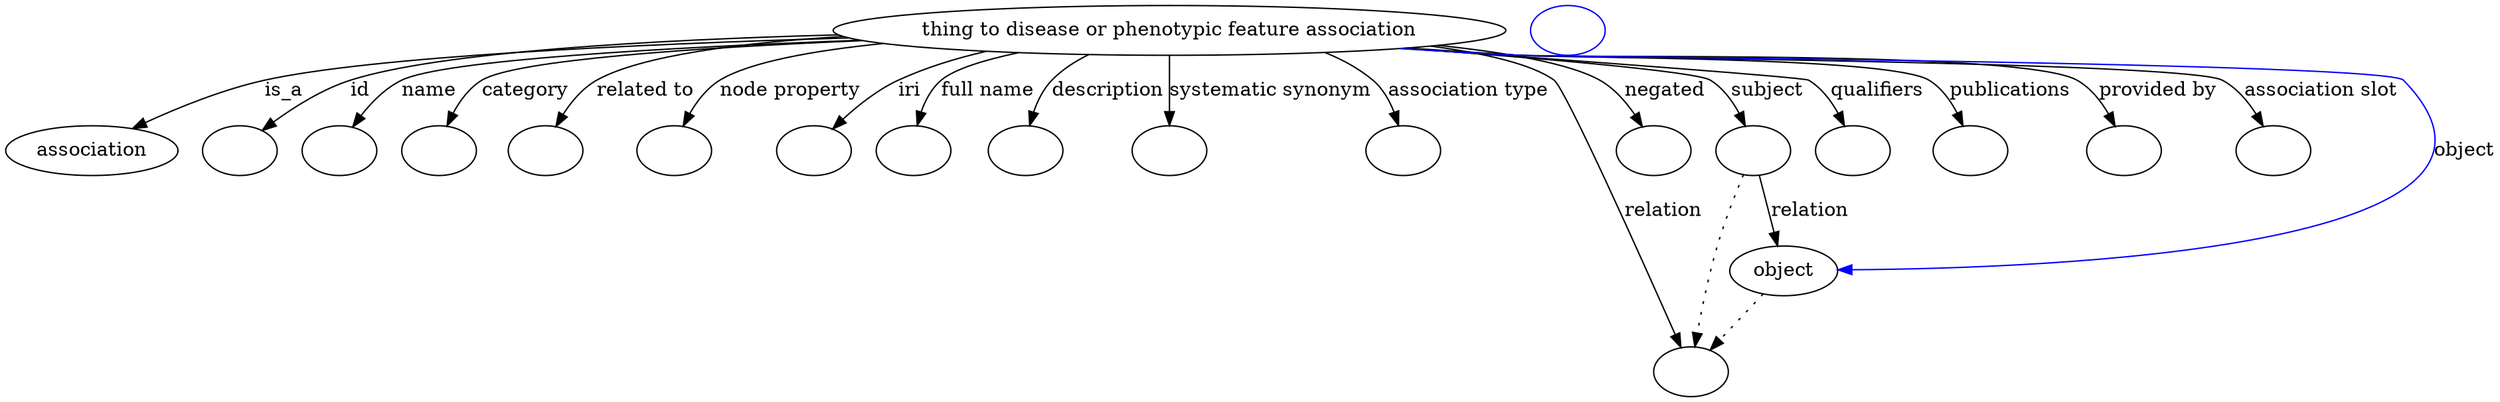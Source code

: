 digraph {
	graph [bb="0,0,1512.6,281"];
	node [label="\N"];
	"thing to disease or phenotypic feature association"	 [height=0.5,
		label="thing to disease or phenotypic feature association",
		pos="730.4,263",
		width=5.1241];
	association	 [height=0.5,
		pos="49.402,177",
		width=1.3723];
	"thing to disease or phenotypic feature association" -> association	 [label=is_a,
		lp="189.68,220",
		pos="e,78.951,191.51 555.09,257.39 420.84,252.01 247.24,242.38 177.85,227 146.67,220.09 113.09,206.8 88.091,195.65"];
	id	 [color=black,
		height=0.5,
		label="",
		pos="143.4,177",
		width=0.75];
	"thing to disease or phenotypic feature association" -> id	 [color=black,
		label=id,
		lp="245.85,220",
		pos="e,162.66,190.03 554.51,257.57 438.22,252.55 297.01,243.31 239.51,227 215.1,220.07 189.72,206.56 171.18,195.33",
		style=solid];
	name	 [color=black,
		height=0.5,
		label="",
		pos="215.4,177",
		width=0.75];
	"thing to disease or phenotypic feature association" -> name	 [color=black,
		label=name,
		lp="294.56,220",
		pos="e,229.98,192.62 567.13,254.57 449.09,247.7 305.83,237.45 279.08,227 263.55,220.93 248.74,209.75 237.32,199.5",
		style=solid];
	category	 [color=black,
		height=0.5,
		label="",
		pos="287.4,177",
		width=0.75];
	"thing to disease or phenotypic feature association" -> category	 [color=black,
		label=category,
		lp="353.5,220",
		pos="e,296.73,193.97 568.54,254.34 466.75,247.87 350.7,238.24 329.21,227 318.46,221.38 309.38,211.7 302.46,202.34",
		style=solid];
	"related to"	 [color=black,
		height=0.5,
		label="",
		pos="359.4,177",
		width=0.75];
	"thing to disease or phenotypic feature association" -> "related to"	 [color=black,
		label="related to",
		lp="422.64,220",
		pos="e,367.34,194.35 580.43,252.43 499.36,245.73 412.46,236.54 395.93,227 386.29,221.44 378.48,212.2 372.59,203.17",
		style=solid];
	"node property"	 [color=black,
		height=0.5,
		label="",
		pos="432.4,177",
		width=0.75];
	"thing to disease or phenotypic feature association" -> "node property"	 [color=black,
		label="node property",
		lp="505.47,220",
		pos="e,439.76,194.7 577.94,252.82 530.75,247.41 485.97,239.23 466.26,227 457.27,221.42 450.1,212.47 444.72,203.67",
		style=solid];
	iri	 [color=black,
		height=0.5,
		label="",
		pos="504.4,177",
		width=0.75];
	"thing to disease or phenotypic feature association" -> iri	 [color=black,
		label=iri,
		lp="578.62,220",
		pos="e,520.38,191.84 633.21,247.59 612.46,242.48 591.06,235.77 571.96,227 556.23,219.78 540.57,208.52 528.29,198.5",
		style=solid];
	"full name"	 [color=black,
		height=0.5,
		label="",
		pos="576.4,177",
		width=0.75];
	"thing to disease or phenotypic feature association" -> "full name"	 [color=black,
		label="full name",
		lp="626.03,220",
		pos="e,580.5,195.08 649.74,246.74 627.75,241.04 607.64,234.24 599.14,227 592.26,221.13 587.35,212.75 583.9,204.51",
		style=solid];
	description	 [color=black,
		height=0.5,
		label="",
		pos="648.4,177",
		width=0.75];
	"thing to disease or phenotypic feature association" -> description	 [color=black,
		label=description,
		lp="695.51,220",
		pos="e,650.74,195.26 686.59,245.41 678.26,240.46 670.27,234.37 664.19,227 659.04,220.75 655.56,212.8 653.22,205.09",
		style=solid];
	"systematic synonym"	 [color=black,
		height=0.5,
		label="",
		pos="730.4,177",
		width=0.75];
	"thing to disease or phenotypic feature association" -> "systematic synonym"	 [color=black,
		label="systematic synonym",
		lp="787.37,220",
		pos="e,730.4,195.21 730.4,244.76 730.4,233.36 730.4,218.43 730.4,205.49",
		style=solid];
	"association type"	 [color=black,
		height=0.5,
		label="",
		pos="867.4,177",
		width=0.75];
	"thing to disease or phenotypic feature association" -> "association type"	 [color=black,
		label="association type",
		lp="901.31,220",
		pos="e,863.48,194.95 812.66,246.85 824.57,241.9 835.97,235.44 845.4,227 852.03,221.07 856.76,212.76 860.09,204.63",
		style=solid];
	subject	 [color=black,
		height=0.5,
		label="",
		pos="1077.4,177",
		width=0.75];
	"thing to disease or phenotypic feature association" -> subject	 [color=black,
		label=subject,
		lp="1078.2,220",
		pos="e,1070,194.79 862.12,250.35 944.02,242.07 1035.3,231.91 1043.4,227 1052.5,221.52 1059.7,212.58 1065.1,203.77",
		style=solid];
	negated	 [color=black,
		height=0.5,
		label="",
		pos="1005.4,177",
		width=0.75];
	"thing to disease or phenotypic feature association" -> negated	 [color=black,
		label=negated,
		lp="1017.2,220",
		pos="e,1002.1,195.01 859.77,250.12 916.54,243.46 972.8,235.04 983.4,227 990.68,221.48 995.6,213.04 998.9,204.65",
		style=solid];
	relation	 [color=black,
		height=0.5,
		label="",
		pos="1053.4,18",
		width=0.75];
	"thing to disease or phenotypic feature association" -> relation	 [color=black,
		label=relation,
		lp="1005.8,134",
		pos="e,1041.5,34.585 873.32,251.6 907.41,246.25 937.64,238.42 950.4,227 973.78,206.07 957.04,187.84 969.4,159 987.75,116.17 1016.9,70.532 \
1035.6,43.143",
		style=solid];
	qualifiers	 [color=black,
		height=0.5,
		label="",
		pos="1149.4,177",
		width=0.75];
	"thing to disease or phenotypic feature association" -> qualifiers	 [color=black,
		label=qualifiers,
		lp="1147.5,220",
		pos="e,1138.4,193.97 862.97,250.44 969.27,240.33 1101,227.68 1102.4,227 1114,221.31 1124.2,211.49 1132.1,202.05",
		style=solid];
	publications	 [color=black,
		height=0.5,
		label="",
		pos="1221.4,177",
		width=0.75];
	"thing to disease or phenotypic feature association" -> publications	 [color=black,
		label=publications,
		lp="1230.6,220",
		pos="e,1211.4,194.07 861.96,250.34 882.52,248.47 903.53,246.63 923.4,245 979.8,240.37 1126.7,252.12 1177.4,227 1188.6,221.44 1198.2,211.64 \
1205.6,202.18",
		style=solid];
	"provided by"	 [color=black,
		height=0.5,
		label="",
		pos="1301.4,177",
		width=0.75];
	"thing to disease or phenotypic feature association" -> "provided by"	 [color=black,
		label="provided by",
		lp="1317,220",
		pos="e,1294.8,194.53 860.11,250.17 881.25,248.29 902.93,246.49 923.4,245 961.69,242.22 1235.1,246.07 1268.4,227 1277.6,221.71 1284.8,\
212.65 1290,203.68",
		style=solid];
	"association slot"	 [color=black,
		height=0.5,
		label="",
		pos="1391.4,177",
		width=0.75];
	"thing to disease or phenotypic feature association" -> "association slot"	 [color=black,
		label="association slot",
		lp="1413.4,220",
		pos="e,1383.5,194.62 859.06,250.08 880.53,248.18 902.58,246.4 923.4,245 971.22,241.77 1312.1,249.46 1354.4,227 1364.4,221.71 1372.4,212.4 \
1378.4,203.23",
		style=solid];
	object	 [height=0.5,
		pos="1113.4,91",
		width=0.88096];
	"thing to disease or phenotypic feature association" -> object	 [color=blue,
		label=object,
		lp="1495.5,177",
		pos="e,1145.1,92.675 858.27,250 879.99,248.1 902.33,246.33 923.4,245 953.19,243.11 1439.7,248.46 1460.4,227 1554,130.23 1266.3,100.93 \
1155.2,93.343",
		style=solid];
	subject -> relation	 [pos="e,1056.1,36.109 1074.7,159.07 1070.6,131.63 1062.6,78.991 1057.7,46.347",
		style=dotted];
	subject -> object	 [label=relation,
		lp="1119.8,134",
		pos="e,1106,108.67 1084.7,159.6 1089.7,147.67 1096.4,131.61 1102.1,118.03"];
	object -> relation	 [pos="e,1066.6,33.998 1099.8,74.435 1091.9,64.781 1081.7,52.443 1072.9,41.766",
		style=dotted];
	"thing to disease or phenotypic feature association object"	 [color=blue,
		height=0.5,
		label="",
		pos="959.4,263",
		width=0.75];
}
